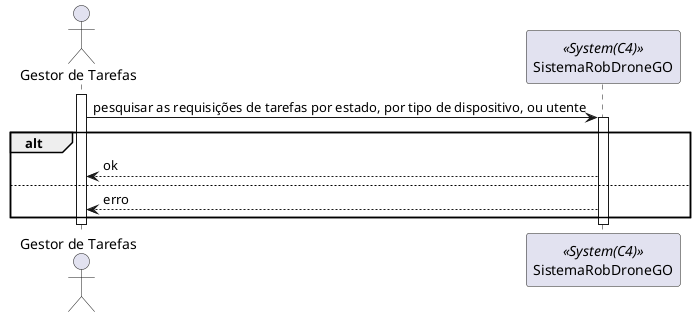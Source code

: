 @startuml vp1
actor "Gestor de Tarefas" as actor
participant SistemaRobDroneGO as srdg <<System(C4)>>

activate actor
actor -> srdg: pesquisar as requisições de tarefas por estado, por tipo de dispositivo, ou utente
activate srdg
alt 
srdg --> actor : ok
else
srdg --> actor : erro
end
deactivate srdg
deactivate actor
@enduml